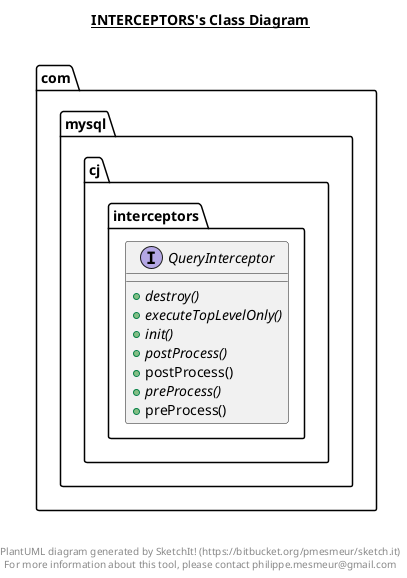 @startuml

title __INTERCEPTORS's Class Diagram__\n

  namespace com.mysql.cj {
    namespace interceptors {
      interface com.mysql.cj.interceptors.QueryInterceptor {
          {abstract} + destroy()
          {abstract} + executeTopLevelOnly()
          {abstract} + init()
          {abstract} + postProcess()
          + postProcess()
          {abstract} + preProcess()
          + preProcess()
      }
    }
  }
  



right footer


PlantUML diagram generated by SketchIt! (https://bitbucket.org/pmesmeur/sketch.it)
For more information about this tool, please contact philippe.mesmeur@gmail.com
endfooter

@enduml
